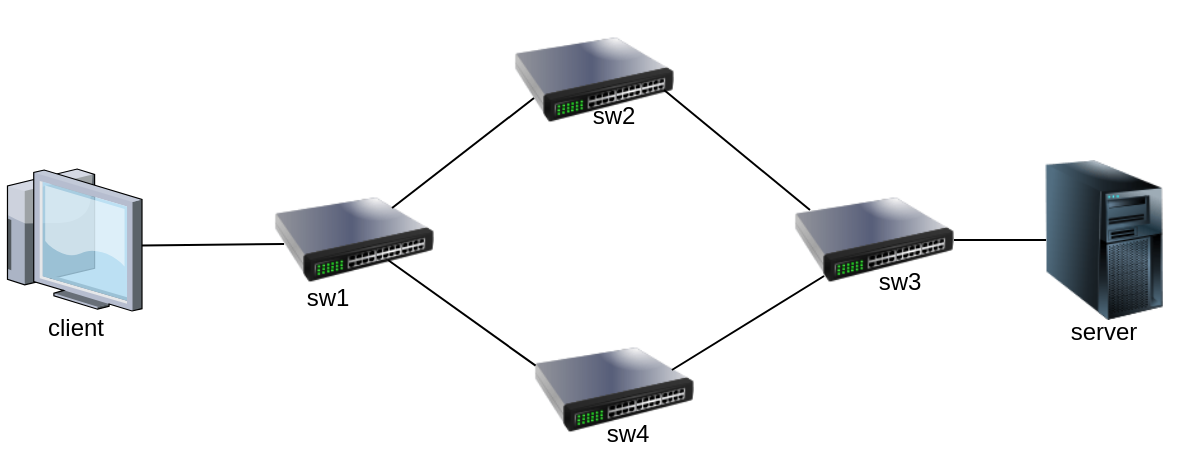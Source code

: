 <mxfile version="24.7.16">
  <diagram name="Page-1" id="c37626ed-c26b-45fb-9056-f9ebc6bb27b6">
    <mxGraphModel dx="648" dy="522" grid="0" gridSize="10" guides="1" tooltips="1" connect="1" arrows="1" fold="1" page="1" pageScale="1" pageWidth="1100" pageHeight="850" background="none" math="0" shadow="0">
      <root>
        <mxCell id="0" />
        <mxCell id="1" parent="0" />
        <mxCell id="YmzD1ZilttaITtH1taTr-1" value="" style="image;html=1;image=img/lib/clip_art/networking/Switch_128x128.png" parent="1" vertex="1">
          <mxGeometry x="340" y="310" width="80" height="80" as="geometry" />
        </mxCell>
        <mxCell id="YmzD1ZilttaITtH1taTr-2" value="" style="image;html=1;image=img/lib/clip_art/networking/Switch_128x128.png" parent="1" vertex="1">
          <mxGeometry x="600" y="310" width="80" height="80" as="geometry" />
        </mxCell>
        <mxCell id="YmzD1ZilttaITtH1taTr-3" value="" style="image;html=1;image=img/lib/clip_art/networking/Switch_128x128.png" parent="1" vertex="1">
          <mxGeometry x="460" y="230" width="80" height="80" as="geometry" />
        </mxCell>
        <mxCell id="YmzD1ZilttaITtH1taTr-4" value="" style="image;html=1;image=img/lib/clip_art/networking/Switch_128x128.png" parent="1" vertex="1">
          <mxGeometry x="470" y="385" width="80" height="80" as="geometry" />
        </mxCell>
        <mxCell id="YmzD1ZilttaITtH1taTr-5" value="" style="verticalLabelPosition=bottom;sketch=0;aspect=fixed;html=1;verticalAlign=top;strokeColor=none;align=center;outlineConnect=0;shape=mxgraph.citrix.thin_client;" parent="1" vertex="1">
          <mxGeometry x="203" y="314.5" width="71" height="71" as="geometry" />
        </mxCell>
        <mxCell id="YmzD1ZilttaITtH1taTr-13" value="" style="image;html=1;image=img/lib/clip_art/computers/Server_Tower_128x128.png" parent="1" vertex="1">
          <mxGeometry x="715" y="310" width="80" height="80" as="geometry" />
        </mxCell>
        <mxCell id="YmzD1ZilttaITtH1taTr-15" value="" style="endArrow=none;html=1;rounded=0;exitX=0.862;exitY=0.375;exitDx=0;exitDy=0;exitPerimeter=0;entryX=0.188;entryY=0.725;entryDx=0;entryDy=0;entryPerimeter=0;" parent="1" source="YmzD1ZilttaITtH1taTr-4" target="YmzD1ZilttaITtH1taTr-2" edge="1">
          <mxGeometry width="50" height="50" relative="1" as="geometry">
            <mxPoint x="622" y="399" as="sourcePoint" />
            <mxPoint x="672" y="349" as="targetPoint" />
          </mxGeometry>
        </mxCell>
        <mxCell id="YmzD1ZilttaITtH1taTr-17" value="" style="endArrow=none;html=1;rounded=0;entryX=0.938;entryY=0.563;entryDx=0;entryDy=0;entryPerimeter=0;" parent="1" target="YmzD1ZilttaITtH1taTr-3" edge="1">
          <mxGeometry width="50" height="50" relative="1" as="geometry">
            <mxPoint x="608" y="335" as="sourcePoint" />
            <mxPoint x="656" y="309" as="targetPoint" />
          </mxGeometry>
        </mxCell>
        <mxCell id="YmzD1ZilttaITtH1taTr-18" value="" style="endArrow=none;html=1;rounded=0;exitX=0.738;exitY=0.3;exitDx=0;exitDy=0;exitPerimeter=0;" parent="1" source="YmzD1ZilttaITtH1taTr-1" edge="1">
          <mxGeometry width="50" height="50" relative="1" as="geometry">
            <mxPoint x="505" y="359" as="sourcePoint" />
            <mxPoint x="470" y="279" as="targetPoint" />
          </mxGeometry>
        </mxCell>
        <mxCell id="YmzD1ZilttaITtH1taTr-19" value="" style="endArrow=none;html=1;rounded=0;entryX=0.01;entryY=0.348;entryDx=0;entryDy=0;entryPerimeter=0;" parent="1" target="YmzD1ZilttaITtH1taTr-4" edge="1">
          <mxGeometry width="50" height="50" relative="1" as="geometry">
            <mxPoint x="397" y="360" as="sourcePoint" />
            <mxPoint x="555" y="309" as="targetPoint" />
          </mxGeometry>
        </mxCell>
        <mxCell id="YmzD1ZilttaITtH1taTr-20" value="" style="endArrow=none;html=1;rounded=0;exitX=0.063;exitY=0.525;exitDx=0;exitDy=0;exitPerimeter=0;entryX=0.999;entryY=0.538;entryDx=0;entryDy=0;entryPerimeter=0;" parent="1" source="YmzD1ZilttaITtH1taTr-1" target="YmzD1ZilttaITtH1taTr-5" edge="1">
          <mxGeometry width="50" height="50" relative="1" as="geometry">
            <mxPoint x="538" y="379" as="sourcePoint" />
            <mxPoint x="588" y="329" as="targetPoint" />
          </mxGeometry>
        </mxCell>
        <mxCell id="YmzD1ZilttaITtH1taTr-21" value="" style="endArrow=none;html=1;rounded=0;exitX=1;exitY=0.5;exitDx=0;exitDy=0;entryX=0.138;entryY=0.5;entryDx=0;entryDy=0;entryPerimeter=0;" parent="1" source="YmzD1ZilttaITtH1taTr-2" target="YmzD1ZilttaITtH1taTr-13" edge="1">
          <mxGeometry width="50" height="50" relative="1" as="geometry">
            <mxPoint x="696" y="362" as="sourcePoint" />
            <mxPoint x="746" y="312" as="targetPoint" />
          </mxGeometry>
        </mxCell>
        <mxCell id="YmzD1ZilttaITtH1taTr-22" value="sw1" style="text;html=1;align=center;verticalAlign=middle;whiteSpace=wrap;rounded=0;" parent="1" vertex="1">
          <mxGeometry x="337" y="364" width="60" height="30" as="geometry" />
        </mxCell>
        <mxCell id="YmzD1ZilttaITtH1taTr-23" value="sw2" style="text;html=1;align=center;verticalAlign=middle;whiteSpace=wrap;rounded=0;" parent="1" vertex="1">
          <mxGeometry x="480" y="273" width="60" height="30" as="geometry" />
        </mxCell>
        <mxCell id="YmzD1ZilttaITtH1taTr-24" value="sw3" style="text;html=1;align=center;verticalAlign=middle;whiteSpace=wrap;rounded=0;" parent="1" vertex="1">
          <mxGeometry x="623" y="355.5" width="60" height="30" as="geometry" />
        </mxCell>
        <mxCell id="YmzD1ZilttaITtH1taTr-25" value="sw4" style="text;html=1;align=center;verticalAlign=middle;whiteSpace=wrap;rounded=0;" parent="1" vertex="1">
          <mxGeometry x="487" y="432" width="60" height="30" as="geometry" />
        </mxCell>
        <mxCell id="YmzD1ZilttaITtH1taTr-26" value="client" style="text;html=1;align=center;verticalAlign=middle;whiteSpace=wrap;rounded=0;" parent="1" vertex="1">
          <mxGeometry x="211" y="379" width="60" height="30" as="geometry" />
        </mxCell>
        <mxCell id="YmzD1ZilttaITtH1taTr-27" value="server" style="text;html=1;align=center;verticalAlign=middle;whiteSpace=wrap;rounded=0;" parent="1" vertex="1">
          <mxGeometry x="725" y="381" width="60" height="30" as="geometry" />
        </mxCell>
      </root>
    </mxGraphModel>
  </diagram>
</mxfile>
